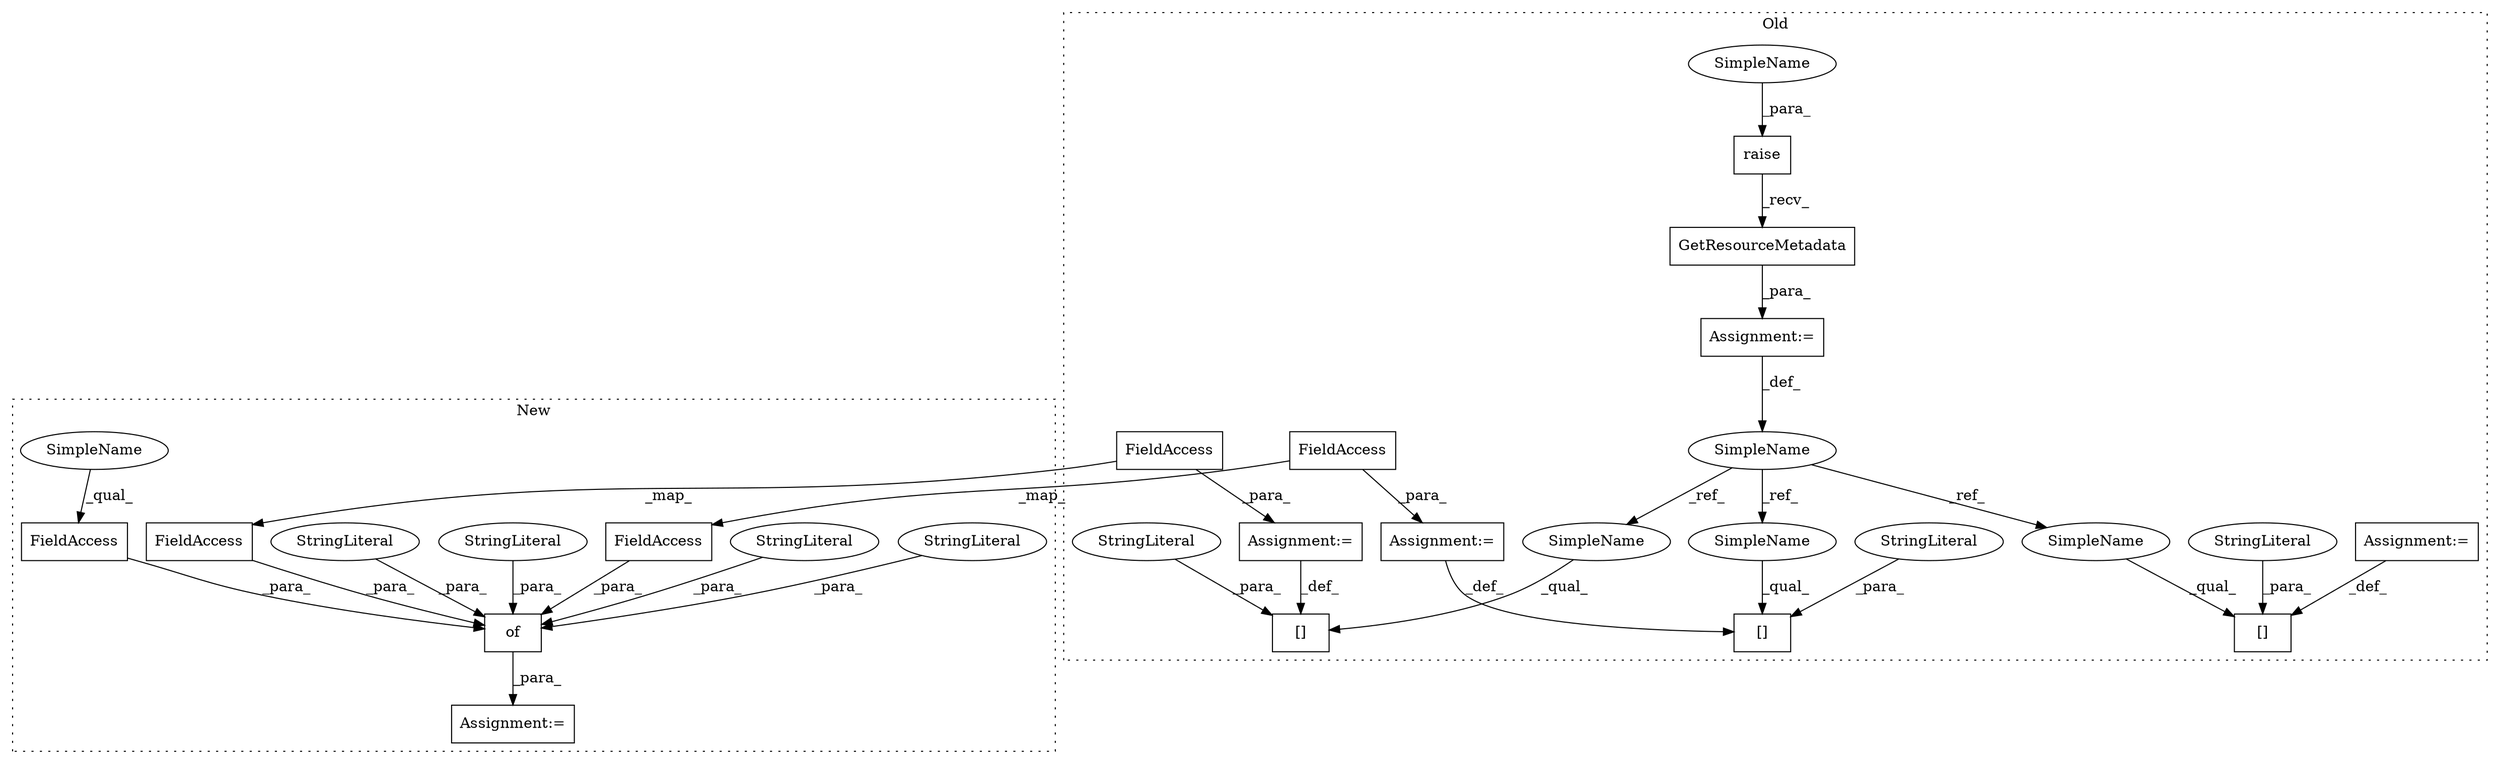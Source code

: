 digraph G {
subgraph cluster0 {
1 [label="raise" a="32" s="1918,1945" l="6,1" shape="box"];
4 [label="Assignment:=" a="7" s="1917" l="1" shape="box"];
5 [label="[]" a="2" s="2050,2065" l="7,1" shape="box"];
7 [label="SimpleName" a="42" s="1911" l="6" shape="ellipse"];
8 [label="[]" a="2" s="2090,2111" l="7,1" shape="box"];
9 [label="GetResourceMetadata" a="32" s="1947" l="21" shape="box"];
10 [label="[]" a="2" s="1974,1990" l="7,1" shape="box"];
11 [label="Assignment:=" a="7" s="2112" l="1" shape="box"];
14 [label="Assignment:=" a="7" s="2066" l="1" shape="box"];
15 [label="StringLiteral" a="45" s="1981" l="9" shape="ellipse"];
16 [label="FieldAccess" a="22" s="2067" l="17" shape="box"];
20 [label="StringLiteral" a="45" s="2097" l="14" shape="ellipse"];
21 [label="Assignment:=" a="7" s="1991" l="1" shape="box"];
22 [label="StringLiteral" a="45" s="2057" l="8" shape="ellipse"];
23 [label="FieldAccess" a="22" s="1992" l="12" shape="box"];
25 [label="SimpleName" a="42" s="1941" l="4" shape="ellipse"];
27 [label="SimpleName" a="42" s="2090" l="6" shape="ellipse"];
28 [label="SimpleName" a="42" s="1974" l="6" shape="ellipse"];
29 [label="SimpleName" a="42" s="2050" l="6" shape="ellipse"];
label = "Old";
style="dotted";
}
subgraph cluster1 {
2 [label="of" a="32" s="2031,2291" l="3,1" shape="box"];
3 [label="Assignment:=" a="7" s="2026" l="1" shape="box"];
6 [label="FieldAccess" a="22" s="2063" l="19" shape="box"];
12 [label="StringLiteral" a="45" s="2196" l="26" shape="ellipse"];
13 [label="StringLiteral" a="45" s="2118" l="23" shape="ellipse"];
17 [label="FieldAccess" a="22" s="2178" l="17" shape="box"];
18 [label="StringLiteral" a="45" s="2245" l="27" shape="ellipse"];
19 [label="StringLiteral" a="45" s="2083" l="21" shape="ellipse"];
24 [label="FieldAccess" a="22" s="2105" l="12" shape="box"];
26 [label="SimpleName" a="42" s="2063" l="4" shape="ellipse"];
label = "New";
style="dotted";
}
1 -> 9 [label="_recv_"];
2 -> 3 [label="_para_"];
4 -> 7 [label="_def_"];
6 -> 2 [label="_para_"];
7 -> 28 [label="_ref_"];
7 -> 27 [label="_ref_"];
7 -> 29 [label="_ref_"];
9 -> 4 [label="_para_"];
11 -> 8 [label="_def_"];
12 -> 2 [label="_para_"];
13 -> 2 [label="_para_"];
14 -> 5 [label="_def_"];
15 -> 10 [label="_para_"];
16 -> 17 [label="_map_"];
16 -> 14 [label="_para_"];
17 -> 2 [label="_para_"];
18 -> 2 [label="_para_"];
19 -> 2 [label="_para_"];
20 -> 8 [label="_para_"];
21 -> 10 [label="_def_"];
22 -> 5 [label="_para_"];
23 -> 21 [label="_para_"];
23 -> 24 [label="_map_"];
24 -> 2 [label="_para_"];
25 -> 1 [label="_para_"];
26 -> 6 [label="_qual_"];
27 -> 8 [label="_qual_"];
28 -> 10 [label="_qual_"];
29 -> 5 [label="_qual_"];
}